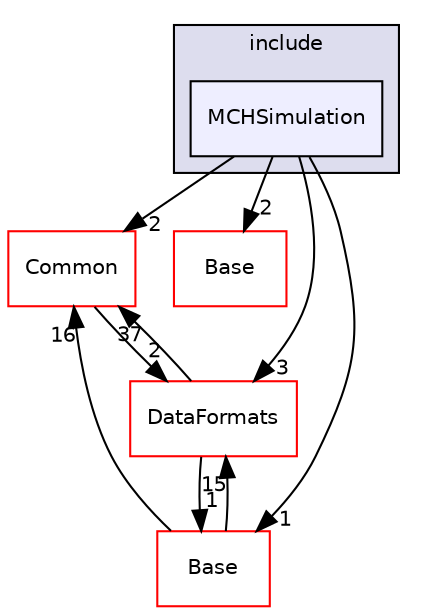 digraph "/home/travis/build/AliceO2Group/AliceO2/Detectors/MUON/MCH/Simulation/include/MCHSimulation" {
  bgcolor=transparent;
  compound=true
  node [ fontsize="10", fontname="Helvetica"];
  edge [ labelfontsize="10", labelfontname="Helvetica"];
  subgraph clusterdir_3dca47489aa3153ac3c60c079f5f624d {
    graph [ bgcolor="#ddddee", pencolor="black", label="include" fontname="Helvetica", fontsize="10", URL="dir_3dca47489aa3153ac3c60c079f5f624d.html"]
  dir_f643931fe0624a51e13d41070e49a954 [shape=box, label="MCHSimulation", style="filled", fillcolor="#eeeeff", pencolor="black", URL="dir_f643931fe0624a51e13d41070e49a954.html"];
  }
  dir_4ab6b4cc6a7edbff49100e9123df213f [shape=box label="Common" color="red" URL="dir_4ab6b4cc6a7edbff49100e9123df213f.html"];
  dir_1155c84989a046e7de4bf0156dc4b34c [shape=box label="Base" color="red" URL="dir_1155c84989a046e7de4bf0156dc4b34c.html"];
  dir_37c90836491b695b472bf98d1be8336b [shape=box label="Base" color="red" URL="dir_37c90836491b695b472bf98d1be8336b.html"];
  dir_2171f7ec022c5423887b07c69b2f5b48 [shape=box label="DataFormats" color="red" URL="dir_2171f7ec022c5423887b07c69b2f5b48.html"];
  dir_4ab6b4cc6a7edbff49100e9123df213f->dir_2171f7ec022c5423887b07c69b2f5b48 [headlabel="2", labeldistance=1.5 headhref="dir_000031_000080.html"];
  dir_37c90836491b695b472bf98d1be8336b->dir_4ab6b4cc6a7edbff49100e9123df213f [headlabel="16", labeldistance=1.5 headhref="dir_000275_000031.html"];
  dir_37c90836491b695b472bf98d1be8336b->dir_2171f7ec022c5423887b07c69b2f5b48 [headlabel="15", labeldistance=1.5 headhref="dir_000275_000080.html"];
  dir_f643931fe0624a51e13d41070e49a954->dir_4ab6b4cc6a7edbff49100e9123df213f [headlabel="2", labeldistance=1.5 headhref="dir_000209_000031.html"];
  dir_f643931fe0624a51e13d41070e49a954->dir_1155c84989a046e7de4bf0156dc4b34c [headlabel="2", labeldistance=1.5 headhref="dir_000209_000137.html"];
  dir_f643931fe0624a51e13d41070e49a954->dir_37c90836491b695b472bf98d1be8336b [headlabel="1", labeldistance=1.5 headhref="dir_000209_000275.html"];
  dir_f643931fe0624a51e13d41070e49a954->dir_2171f7ec022c5423887b07c69b2f5b48 [headlabel="3", labeldistance=1.5 headhref="dir_000209_000080.html"];
  dir_2171f7ec022c5423887b07c69b2f5b48->dir_4ab6b4cc6a7edbff49100e9123df213f [headlabel="37", labeldistance=1.5 headhref="dir_000080_000031.html"];
  dir_2171f7ec022c5423887b07c69b2f5b48->dir_37c90836491b695b472bf98d1be8336b [headlabel="1", labeldistance=1.5 headhref="dir_000080_000275.html"];
}
